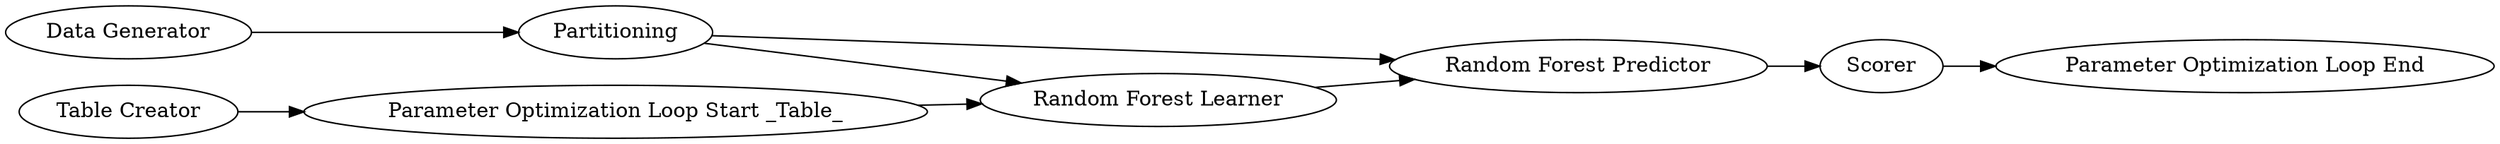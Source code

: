 digraph {
	76 -> 79
	2 -> 95
	116 -> 76
	79 -> 95
	95 -> 102
	117 -> 2
	102 -> 82
	2 -> 79
	102 [label=Scorer]
	79 [label="Random Forest Learner"]
	82 [label="Parameter Optimization Loop End"]
	116 [label="Table Creator"]
	76 [label="Parameter Optimization Loop Start _Table_"]
	95 [label="Random Forest Predictor"]
	117 [label="Data Generator"]
	2 [label=Partitioning]
	rankdir=LR
}
